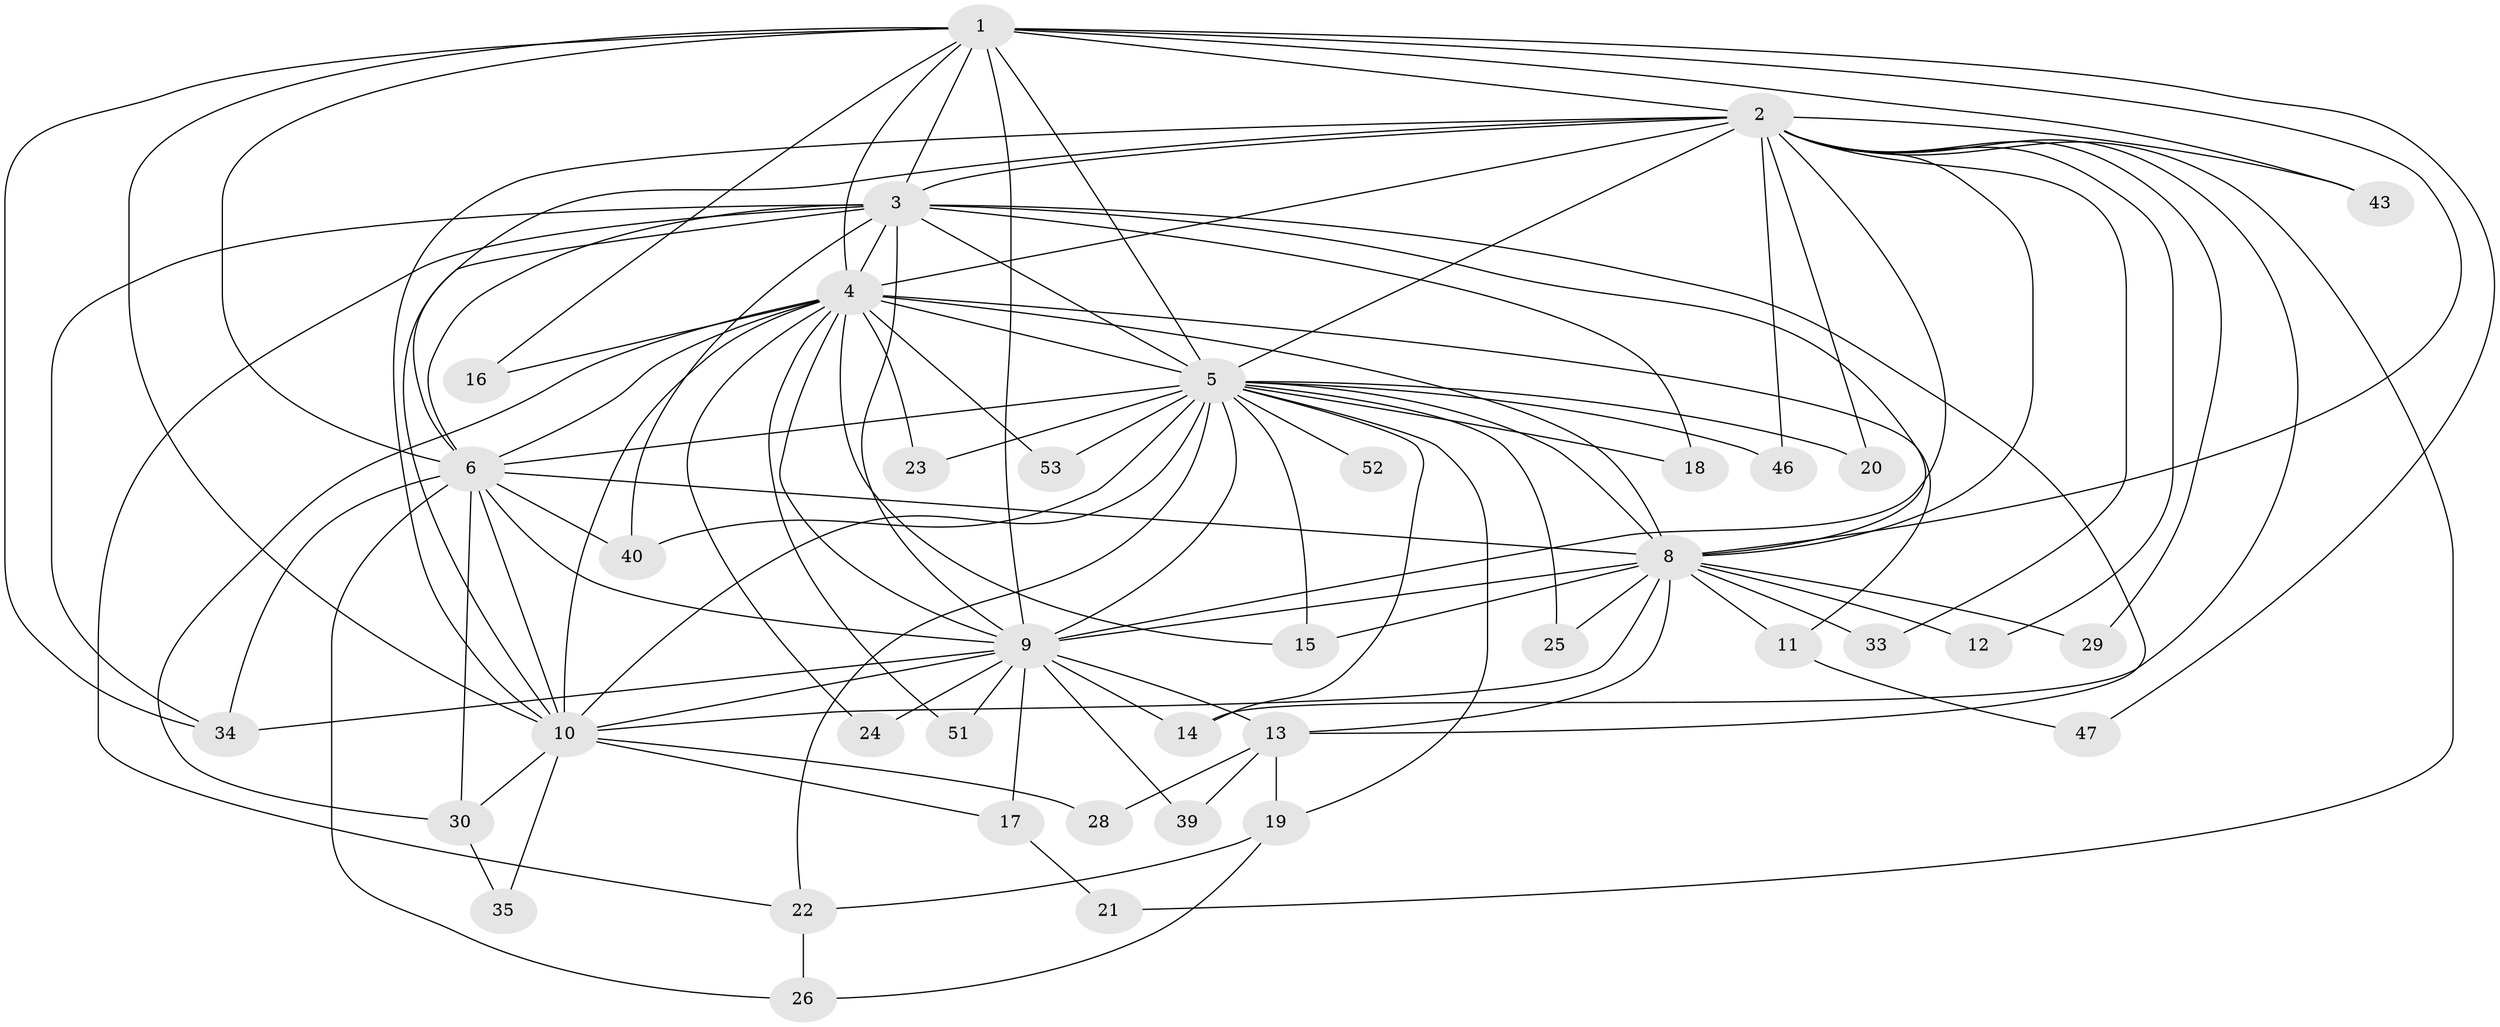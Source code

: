 // original degree distribution, {13: 0.05555555555555555, 19: 0.037037037037037035, 15: 0.037037037037037035, 17: 0.037037037037037035, 14: 0.018518518518518517, 3: 0.16666666666666666, 2: 0.5370370370370371, 6: 0.018518518518518517, 4: 0.09259259259259259}
// Generated by graph-tools (version 1.1) at 2025/41/03/06/25 10:41:35]
// undirected, 39 vertices, 104 edges
graph export_dot {
graph [start="1"]
  node [color=gray90,style=filled];
  1 [super="+41"];
  2 [super="+38"];
  3 [super="+27"];
  4 [super="+44"];
  5 [super="+7"];
  6;
  8 [super="+54"];
  9 [super="+36"];
  10 [super="+31"];
  11;
  12;
  13 [super="+50"];
  14 [super="+49"];
  15 [super="+37"];
  16;
  17;
  18;
  19 [super="+32"];
  20;
  21;
  22;
  23;
  24;
  25;
  26 [super="+45"];
  28;
  29;
  30;
  33;
  34 [super="+48"];
  35;
  39;
  40 [super="+42"];
  43;
  46;
  47;
  51;
  52;
  53;
  1 -- 2;
  1 -- 3 [weight=2];
  1 -- 4;
  1 -- 5 [weight=2];
  1 -- 6;
  1 -- 8;
  1 -- 9;
  1 -- 10;
  1 -- 16;
  1 -- 34;
  1 -- 43;
  1 -- 47;
  2 -- 3;
  2 -- 4 [weight=3];
  2 -- 5 [weight=2];
  2 -- 6;
  2 -- 8;
  2 -- 9;
  2 -- 10;
  2 -- 12;
  2 -- 14;
  2 -- 20;
  2 -- 21;
  2 -- 29;
  2 -- 33;
  2 -- 43;
  2 -- 46;
  3 -- 4;
  3 -- 5 [weight=3];
  3 -- 6;
  3 -- 8;
  3 -- 9;
  3 -- 10;
  3 -- 13;
  3 -- 18;
  3 -- 22;
  3 -- 40;
  3 -- 34;
  4 -- 5 [weight=2];
  4 -- 6;
  4 -- 8;
  4 -- 9;
  4 -- 10;
  4 -- 11;
  4 -- 16;
  4 -- 23;
  4 -- 24;
  4 -- 30;
  4 -- 51;
  4 -- 53;
  4 -- 15;
  5 -- 6 [weight=2];
  5 -- 8 [weight=2];
  5 -- 9 [weight=2];
  5 -- 10 [weight=2];
  5 -- 14;
  5 -- 15;
  5 -- 18;
  5 -- 19;
  5 -- 23;
  5 -- 25;
  5 -- 46;
  5 -- 20;
  5 -- 52;
  5 -- 22;
  5 -- 53;
  5 -- 40;
  6 -- 8;
  6 -- 9;
  6 -- 10;
  6 -- 30;
  6 -- 34;
  6 -- 40;
  6 -- 26;
  8 -- 9;
  8 -- 10;
  8 -- 11;
  8 -- 12;
  8 -- 13;
  8 -- 15;
  8 -- 25;
  8 -- 29;
  8 -- 33 [weight=2];
  9 -- 10;
  9 -- 17;
  9 -- 24;
  9 -- 51;
  9 -- 34;
  9 -- 39;
  9 -- 13;
  9 -- 14;
  10 -- 17;
  10 -- 28;
  10 -- 35;
  10 -- 30;
  11 -- 47;
  13 -- 19;
  13 -- 28;
  13 -- 39;
  17 -- 21;
  19 -- 26;
  19 -- 22;
  22 -- 26;
  30 -- 35;
}
